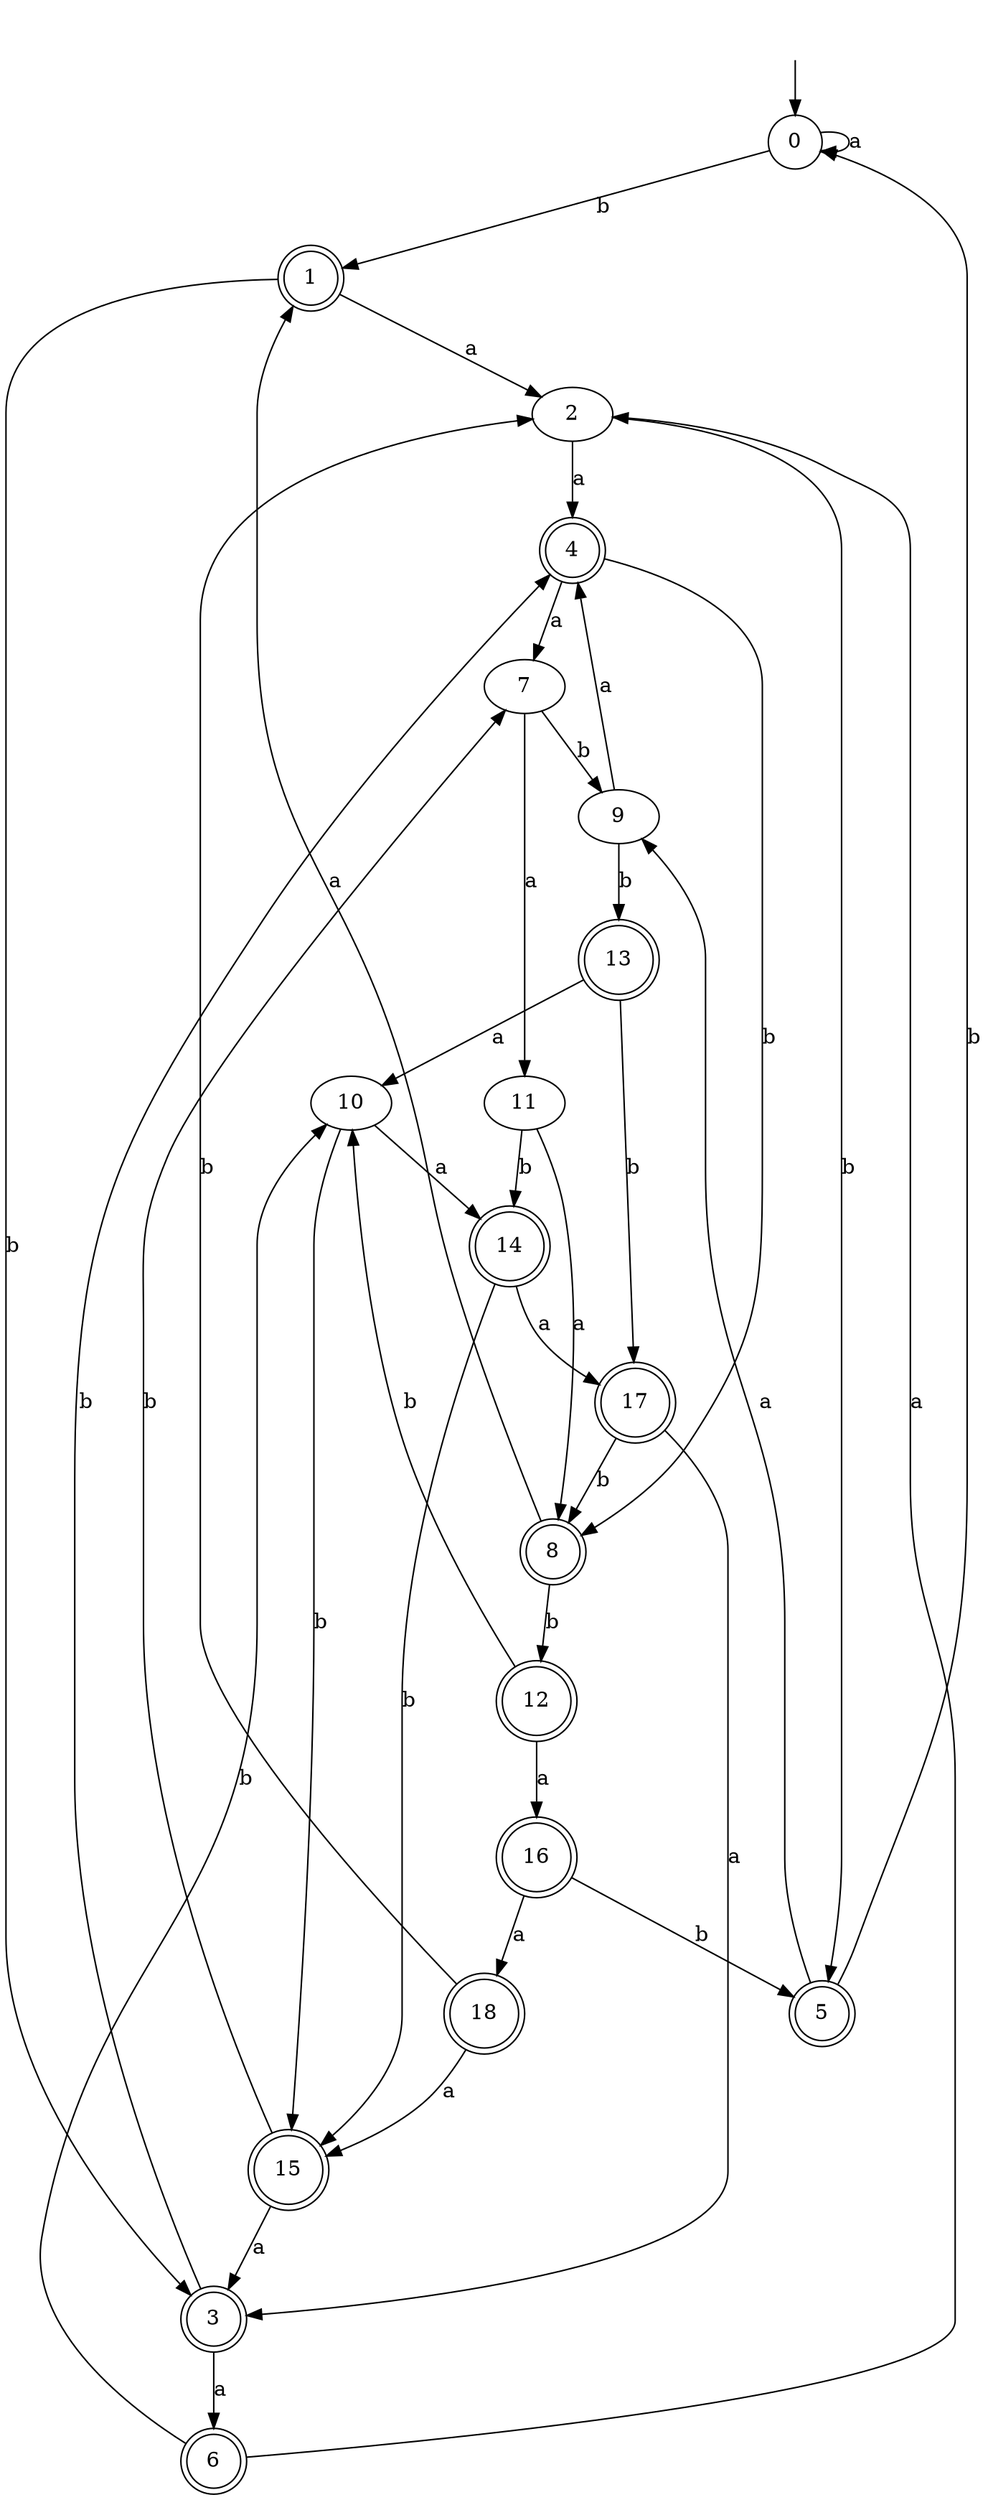 digraph RandomDFA {
  __start0 [label="", shape=none];
  __start0 -> 0 [label=""];
  0 [shape=circle]
  0 -> 0 [label="a"]
  0 -> 1 [label="b"]
  1 [shape=doublecircle]
  1 -> 2 [label="a"]
  1 -> 3 [label="b"]
  2
  2 -> 4 [label="a"]
  2 -> 5 [label="b"]
  3 [shape=doublecircle]
  3 -> 6 [label="a"]
  3 -> 4 [label="b"]
  4 [shape=doublecircle]
  4 -> 7 [label="a"]
  4 -> 8 [label="b"]
  5 [shape=doublecircle]
  5 -> 9 [label="a"]
  5 -> 0 [label="b"]
  6 [shape=doublecircle]
  6 -> 2 [label="a"]
  6 -> 10 [label="b"]
  7
  7 -> 11 [label="a"]
  7 -> 9 [label="b"]
  8 [shape=doublecircle]
  8 -> 1 [label="a"]
  8 -> 12 [label="b"]
  9
  9 -> 4 [label="a"]
  9 -> 13 [label="b"]
  10
  10 -> 14 [label="a"]
  10 -> 15 [label="b"]
  11
  11 -> 8 [label="a"]
  11 -> 14 [label="b"]
  12 [shape=doublecircle]
  12 -> 16 [label="a"]
  12 -> 10 [label="b"]
  13 [shape=doublecircle]
  13 -> 10 [label="a"]
  13 -> 17 [label="b"]
  14 [shape=doublecircle]
  14 -> 17 [label="a"]
  14 -> 15 [label="b"]
  15 [shape=doublecircle]
  15 -> 3 [label="a"]
  15 -> 7 [label="b"]
  16 [shape=doublecircle]
  16 -> 18 [label="a"]
  16 -> 5 [label="b"]
  17 [shape=doublecircle]
  17 -> 3 [label="a"]
  17 -> 8 [label="b"]
  18 [shape=doublecircle]
  18 -> 15 [label="a"]
  18 -> 2 [label="b"]
}
